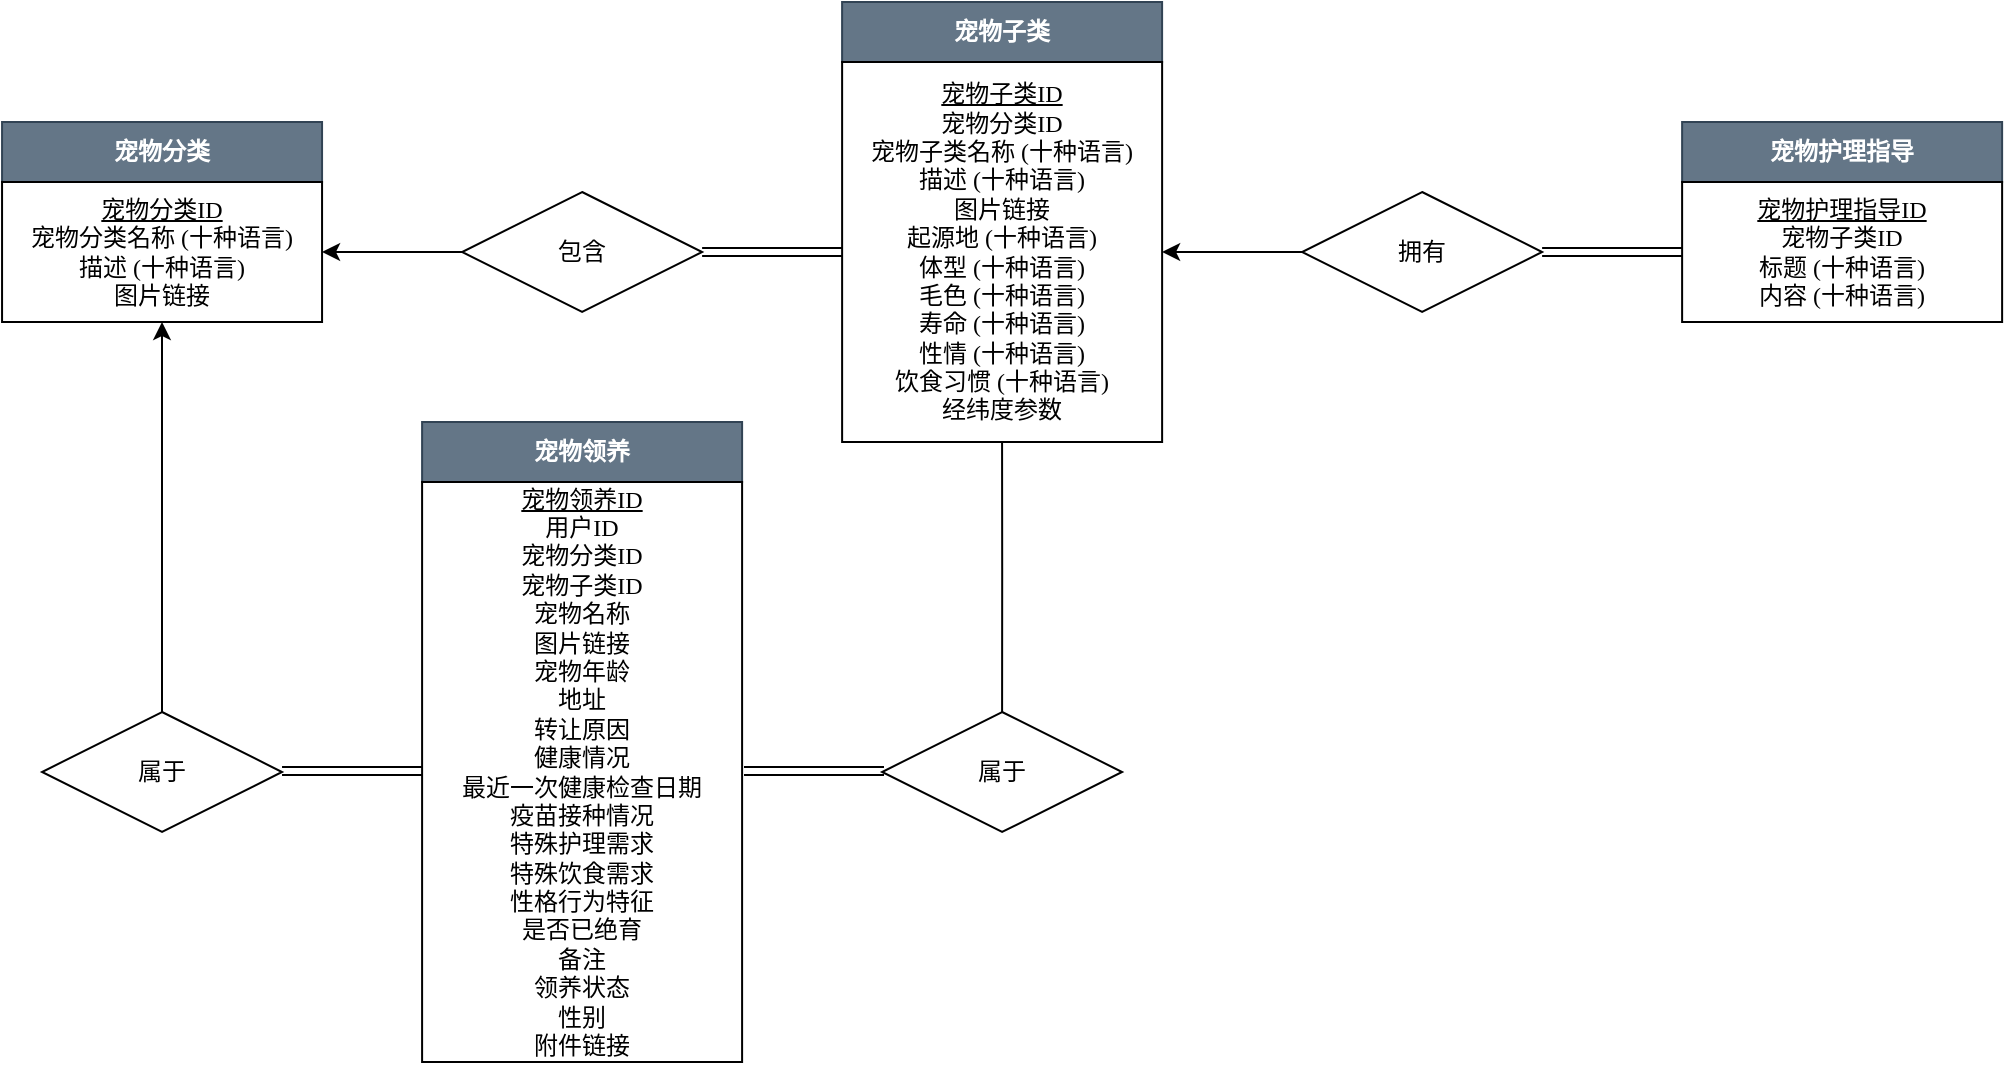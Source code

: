 <mxfile version="22.0.2" type="device">
  <diagram name="第 1 页" id="XWjhuGjZIDZvUrzgFzQ1">
    <mxGraphModel dx="1948" dy="962" grid="1" gridSize="10" guides="1" tooltips="1" connect="1" arrows="1" fold="1" page="1" pageScale="1" pageWidth="827" pageHeight="1169" math="0" shadow="0">
      <root>
        <mxCell id="0" />
        <mxCell id="1" parent="0" />
        <mxCell id="84Wg8D0-4yVSgBaiV-lj-18" value="&lt;b&gt;&lt;font face=&quot;新宋体&quot;&gt;宠物领养&lt;/font&gt;&lt;/b&gt;" style="whiteSpace=wrap;html=1;align=center;fillColor=#647687;fontColor=#ffffff;strokeColor=#314354;" parent="1" vertex="1">
          <mxGeometry x="250.05" y="250" width="160" height="30" as="geometry" />
        </mxCell>
        <mxCell id="84Wg8D0-4yVSgBaiV-lj-19" value="&lt;div style=&quot;border-color: var(--border-color);&quot;&gt;&lt;u style=&quot;border-color: var(--border-color);&quot;&gt;&lt;font face=&quot;新宋体&quot;&gt;宠物领养ID&lt;/font&gt;&lt;/u&gt;&lt;/div&gt;&lt;div style=&quot;border-color: var(--border-color);&quot;&gt;&lt;font face=&quot;新宋体&quot;&gt;用户ID&lt;/font&gt;&lt;/div&gt;&lt;div style=&quot;border-color: var(--border-color);&quot;&gt;&lt;font face=&quot;新宋体&quot;&gt;宠物分类ID&lt;/font&gt;&lt;/div&gt;&lt;div style=&quot;border-color: var(--border-color);&quot;&gt;&lt;font face=&quot;新宋体&quot;&gt;宠物子类ID&lt;/font&gt;&lt;/div&gt;&lt;div style=&quot;border-color: var(--border-color);&quot;&gt;&lt;font face=&quot;新宋体&quot;&gt;宠物名称&lt;/font&gt;&lt;/div&gt;&lt;div style=&quot;border-color: var(--border-color);&quot;&gt;&lt;font face=&quot;新宋体&quot;&gt;图片链接&lt;/font&gt;&lt;/div&gt;&lt;div style=&quot;border-color: var(--border-color);&quot;&gt;&lt;font face=&quot;新宋体&quot;&gt;宠物年龄&lt;/font&gt;&lt;/div&gt;&lt;div style=&quot;border-color: var(--border-color);&quot;&gt;&lt;font face=&quot;新宋体&quot;&gt;地址&lt;/font&gt;&lt;/div&gt;&lt;div style=&quot;border-color: var(--border-color);&quot;&gt;&lt;font face=&quot;新宋体&quot;&gt;转让原因&lt;/font&gt;&lt;/div&gt;&lt;div style=&quot;border-color: var(--border-color);&quot;&gt;&lt;font face=&quot;新宋体&quot;&gt;健康情况&lt;/font&gt;&lt;/div&gt;&lt;div style=&quot;border-color: var(--border-color);&quot;&gt;&lt;font face=&quot;新宋体&quot;&gt;最近一次健康检查日期&lt;/font&gt;&lt;/div&gt;&lt;div style=&quot;border-color: var(--border-color);&quot;&gt;&lt;font face=&quot;新宋体&quot;&gt;疫苗接种情况&lt;/font&gt;&lt;/div&gt;&lt;div style=&quot;border-color: var(--border-color);&quot;&gt;&lt;font face=&quot;新宋体&quot;&gt;特殊护理需求&lt;/font&gt;&lt;/div&gt;&lt;div style=&quot;border-color: var(--border-color);&quot;&gt;&lt;font face=&quot;新宋体&quot;&gt;特殊饮食需求&lt;/font&gt;&lt;/div&gt;&lt;div style=&quot;border-color: var(--border-color);&quot;&gt;&lt;font face=&quot;新宋体&quot;&gt;性格行为特征&lt;/font&gt;&lt;/div&gt;&lt;div style=&quot;border-color: var(--border-color);&quot;&gt;&lt;font face=&quot;新宋体&quot;&gt;是否已绝育&lt;/font&gt;&lt;/div&gt;&lt;div style=&quot;border-color: var(--border-color);&quot;&gt;&lt;font face=&quot;新宋体&quot;&gt;备注&lt;/font&gt;&lt;/div&gt;&lt;div style=&quot;border-color: var(--border-color);&quot;&gt;&lt;font face=&quot;新宋体&quot;&gt;领养状态&lt;/font&gt;&lt;/div&gt;&lt;div style=&quot;border-color: var(--border-color);&quot;&gt;&lt;font face=&quot;新宋体&quot;&gt;性别&lt;/font&gt;&lt;/div&gt;&lt;div style=&quot;border-color: var(--border-color);&quot;&gt;&lt;font face=&quot;新宋体&quot;&gt;附件链接&lt;/font&gt;&lt;/div&gt;" style="whiteSpace=wrap;html=1;align=center;" parent="1" vertex="1">
          <mxGeometry x="250.05" y="280" width="160" height="290" as="geometry" />
        </mxCell>
        <mxCell id="QV8q_15X7JUbRMDC0rht-187" value="&lt;font face=&quot;新宋体&quot;&gt;属于&lt;/font&gt;" style="shape=rhombus;perimeter=rhombusPerimeter;whiteSpace=wrap;html=1;align=center;" parent="1" vertex="1">
          <mxGeometry x="60.02" y="395" width="120" height="60" as="geometry" />
        </mxCell>
        <mxCell id="SZYX7Au4rPHvlYyn9Vcu-39" style="edgeStyle=orthogonalEdgeStyle;rounded=0;orthogonalLoop=1;jettySize=auto;html=1;exitX=0.5;exitY=0;exitDx=0;exitDy=0;entryX=0.5;entryY=1;entryDx=0;entryDy=0;" parent="1" source="QV8q_15X7JUbRMDC0rht-188" edge="1">
          <mxGeometry relative="1" as="geometry">
            <mxPoint x="540.03" y="250" as="targetPoint" />
          </mxGeometry>
        </mxCell>
        <mxCell id="QV8q_15X7JUbRMDC0rht-188" value="&lt;font face=&quot;新宋体&quot;&gt;属于&lt;/font&gt;" style="shape=rhombus;perimeter=rhombusPerimeter;whiteSpace=wrap;html=1;align=center;" parent="1" vertex="1">
          <mxGeometry x="480.05" y="395" width="120" height="60" as="geometry" />
        </mxCell>
        <mxCell id="QV8q_15X7JUbRMDC0rht-191" value="" style="endArrow=classic;html=1;rounded=0;entryX=0.5;entryY=1;entryDx=0;entryDy=0;exitX=0.5;exitY=0;exitDx=0;exitDy=0;" parent="1" source="QV8q_15X7JUbRMDC0rht-187" edge="1">
          <mxGeometry width="50" height="50" relative="1" as="geometry">
            <mxPoint x="-120" y="114.41" as="sourcePoint" />
            <mxPoint x="120" y="200" as="targetPoint" />
          </mxGeometry>
        </mxCell>
        <mxCell id="0FVkZkgszlfXwm3OJGhc-8" value="" style="shape=link;html=1;rounded=0;entryX=0;entryY=0.5;entryDx=0;entryDy=0;exitX=1;exitY=0.5;exitDx=0;exitDy=0;" parent="1" edge="1">
          <mxGeometry relative="1" as="geometry">
            <mxPoint x="411" y="424.5" as="sourcePoint" />
            <mxPoint x="481" y="424.5" as="targetPoint" />
          </mxGeometry>
        </mxCell>
        <mxCell id="0FVkZkgszlfXwm3OJGhc-9" value="" style="shape=link;html=1;rounded=0;entryX=0;entryY=0.5;entryDx=0;entryDy=0;exitX=1;exitY=0.5;exitDx=0;exitDy=0;" parent="1" edge="1">
          <mxGeometry relative="1" as="geometry">
            <mxPoint x="180.02" y="424.5" as="sourcePoint" />
            <mxPoint x="250.02" y="424.5" as="targetPoint" />
          </mxGeometry>
        </mxCell>
        <mxCell id="pyBe0eAKOOkcJTiZCA7k-1" value="&lt;b&gt;&lt;font face=&quot;新宋体&quot;&gt;宠物分类&lt;/font&gt;&lt;/b&gt;" style="whiteSpace=wrap;html=1;align=center;fillColor=#647687;fontColor=#ffffff;strokeColor=#314354;" parent="1" vertex="1">
          <mxGeometry x="40.03" y="100" width="160" height="30" as="geometry" />
        </mxCell>
        <mxCell id="pyBe0eAKOOkcJTiZCA7k-2" value="&lt;div style=&quot;border-color: var(--border-color);&quot;&gt;&lt;u style=&quot;border-color: var(--border-color);&quot;&gt;&lt;font face=&quot;新宋体&quot;&gt;宠物分类ID&lt;/font&gt;&lt;/u&gt;&lt;/div&gt;&lt;div style=&quot;border-color: var(--border-color);&quot;&gt;&lt;font face=&quot;新宋体&quot;&gt;宠物分类名称 (十种语言)&lt;/font&gt;&lt;/div&gt;&lt;div style=&quot;border-color: var(--border-color);&quot;&gt;&lt;font face=&quot;新宋体&quot;&gt;描述 (十种语言)&lt;/font&gt;&lt;/div&gt;&lt;div style=&quot;border-color: var(--border-color);&quot;&gt;&lt;font face=&quot;新宋体&quot;&gt;图片链接&lt;/font&gt;&lt;/div&gt;" style="whiteSpace=wrap;html=1;align=center;" parent="1" vertex="1">
          <mxGeometry x="40.03" y="130" width="160" height="70" as="geometry" />
        </mxCell>
        <mxCell id="pyBe0eAKOOkcJTiZCA7k-3" value="&lt;b&gt;&lt;font face=&quot;新宋体&quot;&gt;宠物子类&lt;/font&gt;&lt;/b&gt;" style="whiteSpace=wrap;html=1;align=center;fillColor=#647687;fontColor=#ffffff;strokeColor=#314354;" parent="1" vertex="1">
          <mxGeometry x="460.05" y="40" width="160" height="30" as="geometry" />
        </mxCell>
        <mxCell id="pyBe0eAKOOkcJTiZCA7k-4" value="&lt;div style=&quot;border-color: var(--border-color);&quot;&gt;&lt;u style=&quot;border-color: var(--border-color);&quot;&gt;&lt;font face=&quot;新宋体&quot;&gt;宠物子类ID&lt;/font&gt;&lt;/u&gt;&lt;/div&gt;&lt;div style=&quot;border-color: var(--border-color);&quot;&gt;&lt;span style=&quot;border-color: var(--border-color);&quot;&gt;&lt;font style=&quot;&quot; face=&quot;新宋体&quot;&gt;宠物分类ID&lt;/font&gt;&lt;/span&gt;&lt;/div&gt;&lt;div style=&quot;border-color: var(--border-color);&quot;&gt;&lt;font face=&quot;新宋体&quot;&gt;宠物子类名称 (十种语言)&lt;/font&gt;&lt;/div&gt;&lt;div style=&quot;border-color: var(--border-color);&quot;&gt;&lt;font face=&quot;新宋体&quot;&gt;描述 (十种语言)&lt;/font&gt;&lt;/div&gt;&lt;div style=&quot;border-color: var(--border-color);&quot;&gt;&lt;font face=&quot;新宋体&quot;&gt;图片链接&lt;/font&gt;&lt;/div&gt;&lt;div style=&quot;border-color: var(--border-color);&quot;&gt;&lt;font face=&quot;新宋体&quot;&gt;起源地 (十种语言)&lt;/font&gt;&lt;/div&gt;&lt;div style=&quot;border-color: var(--border-color);&quot;&gt;&lt;font face=&quot;新宋体&quot;&gt;体型 (十种语言)&lt;/font&gt;&lt;/div&gt;&lt;div style=&quot;border-color: var(--border-color);&quot;&gt;&lt;font face=&quot;新宋体&quot;&gt;毛色 (十种语言)&lt;/font&gt;&lt;/div&gt;&lt;div style=&quot;border-color: var(--border-color);&quot;&gt;&lt;font face=&quot;新宋体&quot;&gt;寿命 (十种语言)&lt;/font&gt;&lt;/div&gt;&lt;div style=&quot;border-color: var(--border-color);&quot;&gt;&lt;font face=&quot;新宋体&quot;&gt;性情 (十种语言)&lt;/font&gt;&lt;/div&gt;&lt;div style=&quot;border-color: var(--border-color);&quot;&gt;&lt;font face=&quot;新宋体&quot;&gt;饮食习惯 (十种语言)&lt;/font&gt;&lt;/div&gt;&lt;div style=&quot;border-color: var(--border-color);&quot;&gt;&lt;font face=&quot;新宋体&quot;&gt;经纬度参数&lt;/font&gt;&lt;/div&gt;" style="whiteSpace=wrap;html=1;align=center;" parent="1" vertex="1">
          <mxGeometry x="460.06" y="70" width="160" height="190" as="geometry" />
        </mxCell>
        <mxCell id="pyBe0eAKOOkcJTiZCA7k-5" value="&lt;b&gt;&lt;font face=&quot;新宋体&quot;&gt;宠物护理指导&lt;/font&gt;&lt;/b&gt;" style="whiteSpace=wrap;html=1;align=center;fillColor=#647687;fontColor=#ffffff;strokeColor=#314354;" parent="1" vertex="1">
          <mxGeometry x="880.06" y="100" width="160" height="30" as="geometry" />
        </mxCell>
        <mxCell id="pyBe0eAKOOkcJTiZCA7k-6" value="&lt;div style=&quot;border-color: var(--border-color);&quot;&gt;&lt;u style=&quot;border-color: var(--border-color);&quot;&gt;&lt;font face=&quot;新宋体&quot;&gt;宠物护理指导ID&lt;/font&gt;&lt;/u&gt;&lt;/div&gt;&lt;div style=&quot;border-color: var(--border-color);&quot;&gt;&lt;span style=&quot;border-color: var(--border-color);&quot;&gt;&lt;font style=&quot;&quot; face=&quot;新宋体&quot;&gt;宠物子类ID&lt;/font&gt;&lt;/span&gt;&lt;/div&gt;&lt;div style=&quot;border-color: var(--border-color);&quot;&gt;&lt;font face=&quot;新宋体&quot;&gt;标题 (十种语言)&lt;/font&gt;&lt;/div&gt;&lt;div style=&quot;border-color: var(--border-color);&quot;&gt;&lt;font face=&quot;新宋体&quot;&gt;内容 (十种语言)&lt;/font&gt;&lt;/div&gt;" style="whiteSpace=wrap;html=1;align=center;" parent="1" vertex="1">
          <mxGeometry x="880.06" y="130" width="160" height="70" as="geometry" />
        </mxCell>
        <mxCell id="pyBe0eAKOOkcJTiZCA7k-7" style="edgeStyle=orthogonalEdgeStyle;rounded=0;orthogonalLoop=1;jettySize=auto;html=1;exitX=0;exitY=0.5;exitDx=0;exitDy=0;entryX=1;entryY=0.5;entryDx=0;entryDy=0;" parent="1" source="pyBe0eAKOOkcJTiZCA7k-8" target="pyBe0eAKOOkcJTiZCA7k-2" edge="1">
          <mxGeometry relative="1" as="geometry" />
        </mxCell>
        <mxCell id="pyBe0eAKOOkcJTiZCA7k-8" value="&lt;font face=&quot;新宋体&quot;&gt;包含&lt;/font&gt;" style="shape=rhombus;perimeter=rhombusPerimeter;whiteSpace=wrap;html=1;align=center;" parent="1" vertex="1">
          <mxGeometry x="270.06" y="135" width="120" height="60" as="geometry" />
        </mxCell>
        <mxCell id="pyBe0eAKOOkcJTiZCA7k-9" style="edgeStyle=orthogonalEdgeStyle;rounded=0;orthogonalLoop=1;jettySize=auto;html=1;exitX=0;exitY=0.5;exitDx=0;exitDy=0;entryX=1;entryY=0.5;entryDx=0;entryDy=0;" parent="1" source="pyBe0eAKOOkcJTiZCA7k-10" target="pyBe0eAKOOkcJTiZCA7k-4" edge="1">
          <mxGeometry relative="1" as="geometry" />
        </mxCell>
        <mxCell id="pyBe0eAKOOkcJTiZCA7k-10" value="&lt;font face=&quot;新宋体&quot;&gt;拥有&lt;/font&gt;" style="shape=rhombus;perimeter=rhombusPerimeter;whiteSpace=wrap;html=1;align=center;" parent="1" vertex="1">
          <mxGeometry x="690.06" y="135" width="120" height="60" as="geometry" />
        </mxCell>
        <mxCell id="pyBe0eAKOOkcJTiZCA7k-12" value="" style="shape=link;html=1;rounded=0;exitX=1;exitY=0.5;exitDx=0;exitDy=0;entryX=0;entryY=0.5;entryDx=0;entryDy=0;" parent="1" source="pyBe0eAKOOkcJTiZCA7k-8" target="pyBe0eAKOOkcJTiZCA7k-4" edge="1">
          <mxGeometry relative="1" as="geometry">
            <mxPoint x="320.03" y="230" as="sourcePoint" />
            <mxPoint x="480.03" y="230" as="targetPoint" />
          </mxGeometry>
        </mxCell>
        <mxCell id="pyBe0eAKOOkcJTiZCA7k-13" value="" style="shape=link;html=1;rounded=0;exitX=1;exitY=0.5;exitDx=0;exitDy=0;entryX=0;entryY=0.5;entryDx=0;entryDy=0;" parent="1" source="pyBe0eAKOOkcJTiZCA7k-10" target="pyBe0eAKOOkcJTiZCA7k-6" edge="1">
          <mxGeometry relative="1" as="geometry">
            <mxPoint x="760.06" y="200" as="sourcePoint" />
            <mxPoint x="830.06" y="200" as="targetPoint" />
          </mxGeometry>
        </mxCell>
      </root>
    </mxGraphModel>
  </diagram>
</mxfile>

